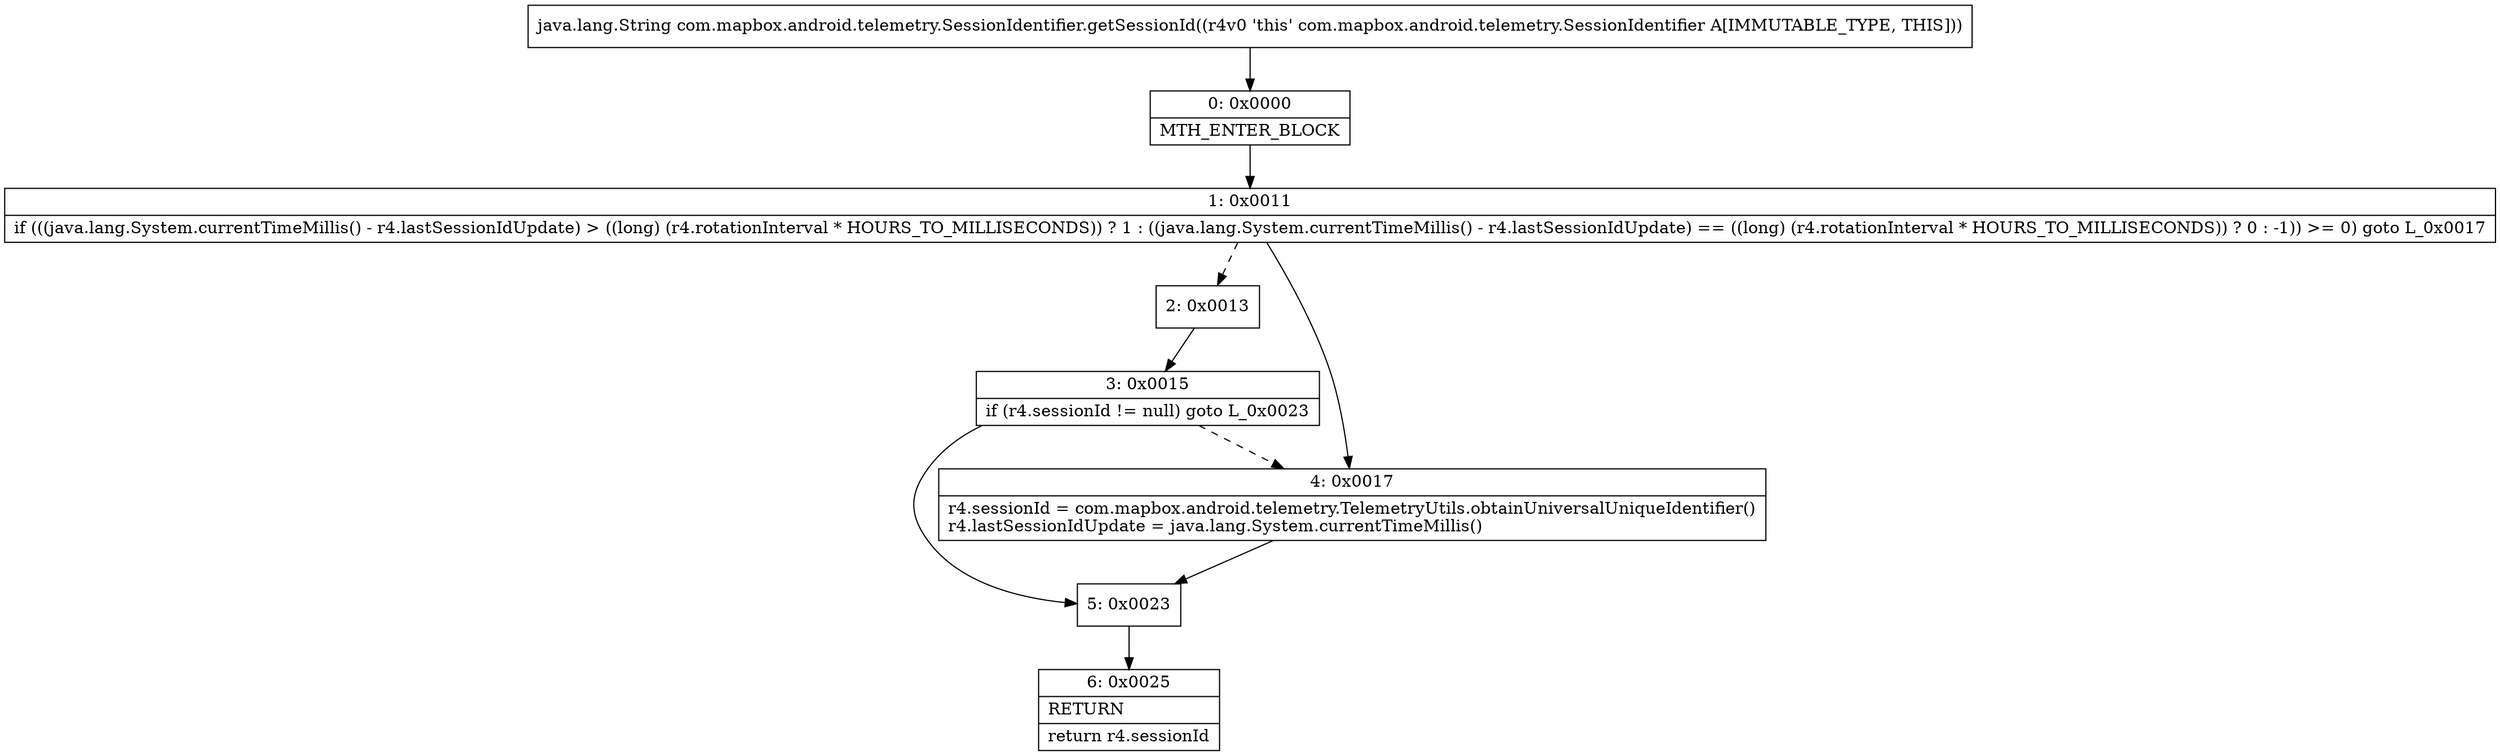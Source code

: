 digraph "CFG forcom.mapbox.android.telemetry.SessionIdentifier.getSessionId()Ljava\/lang\/String;" {
Node_0 [shape=record,label="{0\:\ 0x0000|MTH_ENTER_BLOCK\l}"];
Node_1 [shape=record,label="{1\:\ 0x0011|if (((java.lang.System.currentTimeMillis() \- r4.lastSessionIdUpdate) \> ((long) (r4.rotationInterval * HOURS_TO_MILLISECONDS)) ? 1 : ((java.lang.System.currentTimeMillis() \- r4.lastSessionIdUpdate) == ((long) (r4.rotationInterval * HOURS_TO_MILLISECONDS)) ? 0 : \-1)) \>= 0) goto L_0x0017\l}"];
Node_2 [shape=record,label="{2\:\ 0x0013}"];
Node_3 [shape=record,label="{3\:\ 0x0015|if (r4.sessionId != null) goto L_0x0023\l}"];
Node_4 [shape=record,label="{4\:\ 0x0017|r4.sessionId = com.mapbox.android.telemetry.TelemetryUtils.obtainUniversalUniqueIdentifier()\lr4.lastSessionIdUpdate = java.lang.System.currentTimeMillis()\l}"];
Node_5 [shape=record,label="{5\:\ 0x0023}"];
Node_6 [shape=record,label="{6\:\ 0x0025|RETURN\l|return r4.sessionId\l}"];
MethodNode[shape=record,label="{java.lang.String com.mapbox.android.telemetry.SessionIdentifier.getSessionId((r4v0 'this' com.mapbox.android.telemetry.SessionIdentifier A[IMMUTABLE_TYPE, THIS])) }"];
MethodNode -> Node_0;
Node_0 -> Node_1;
Node_1 -> Node_2[style=dashed];
Node_1 -> Node_4;
Node_2 -> Node_3;
Node_3 -> Node_4[style=dashed];
Node_3 -> Node_5;
Node_4 -> Node_5;
Node_5 -> Node_6;
}

